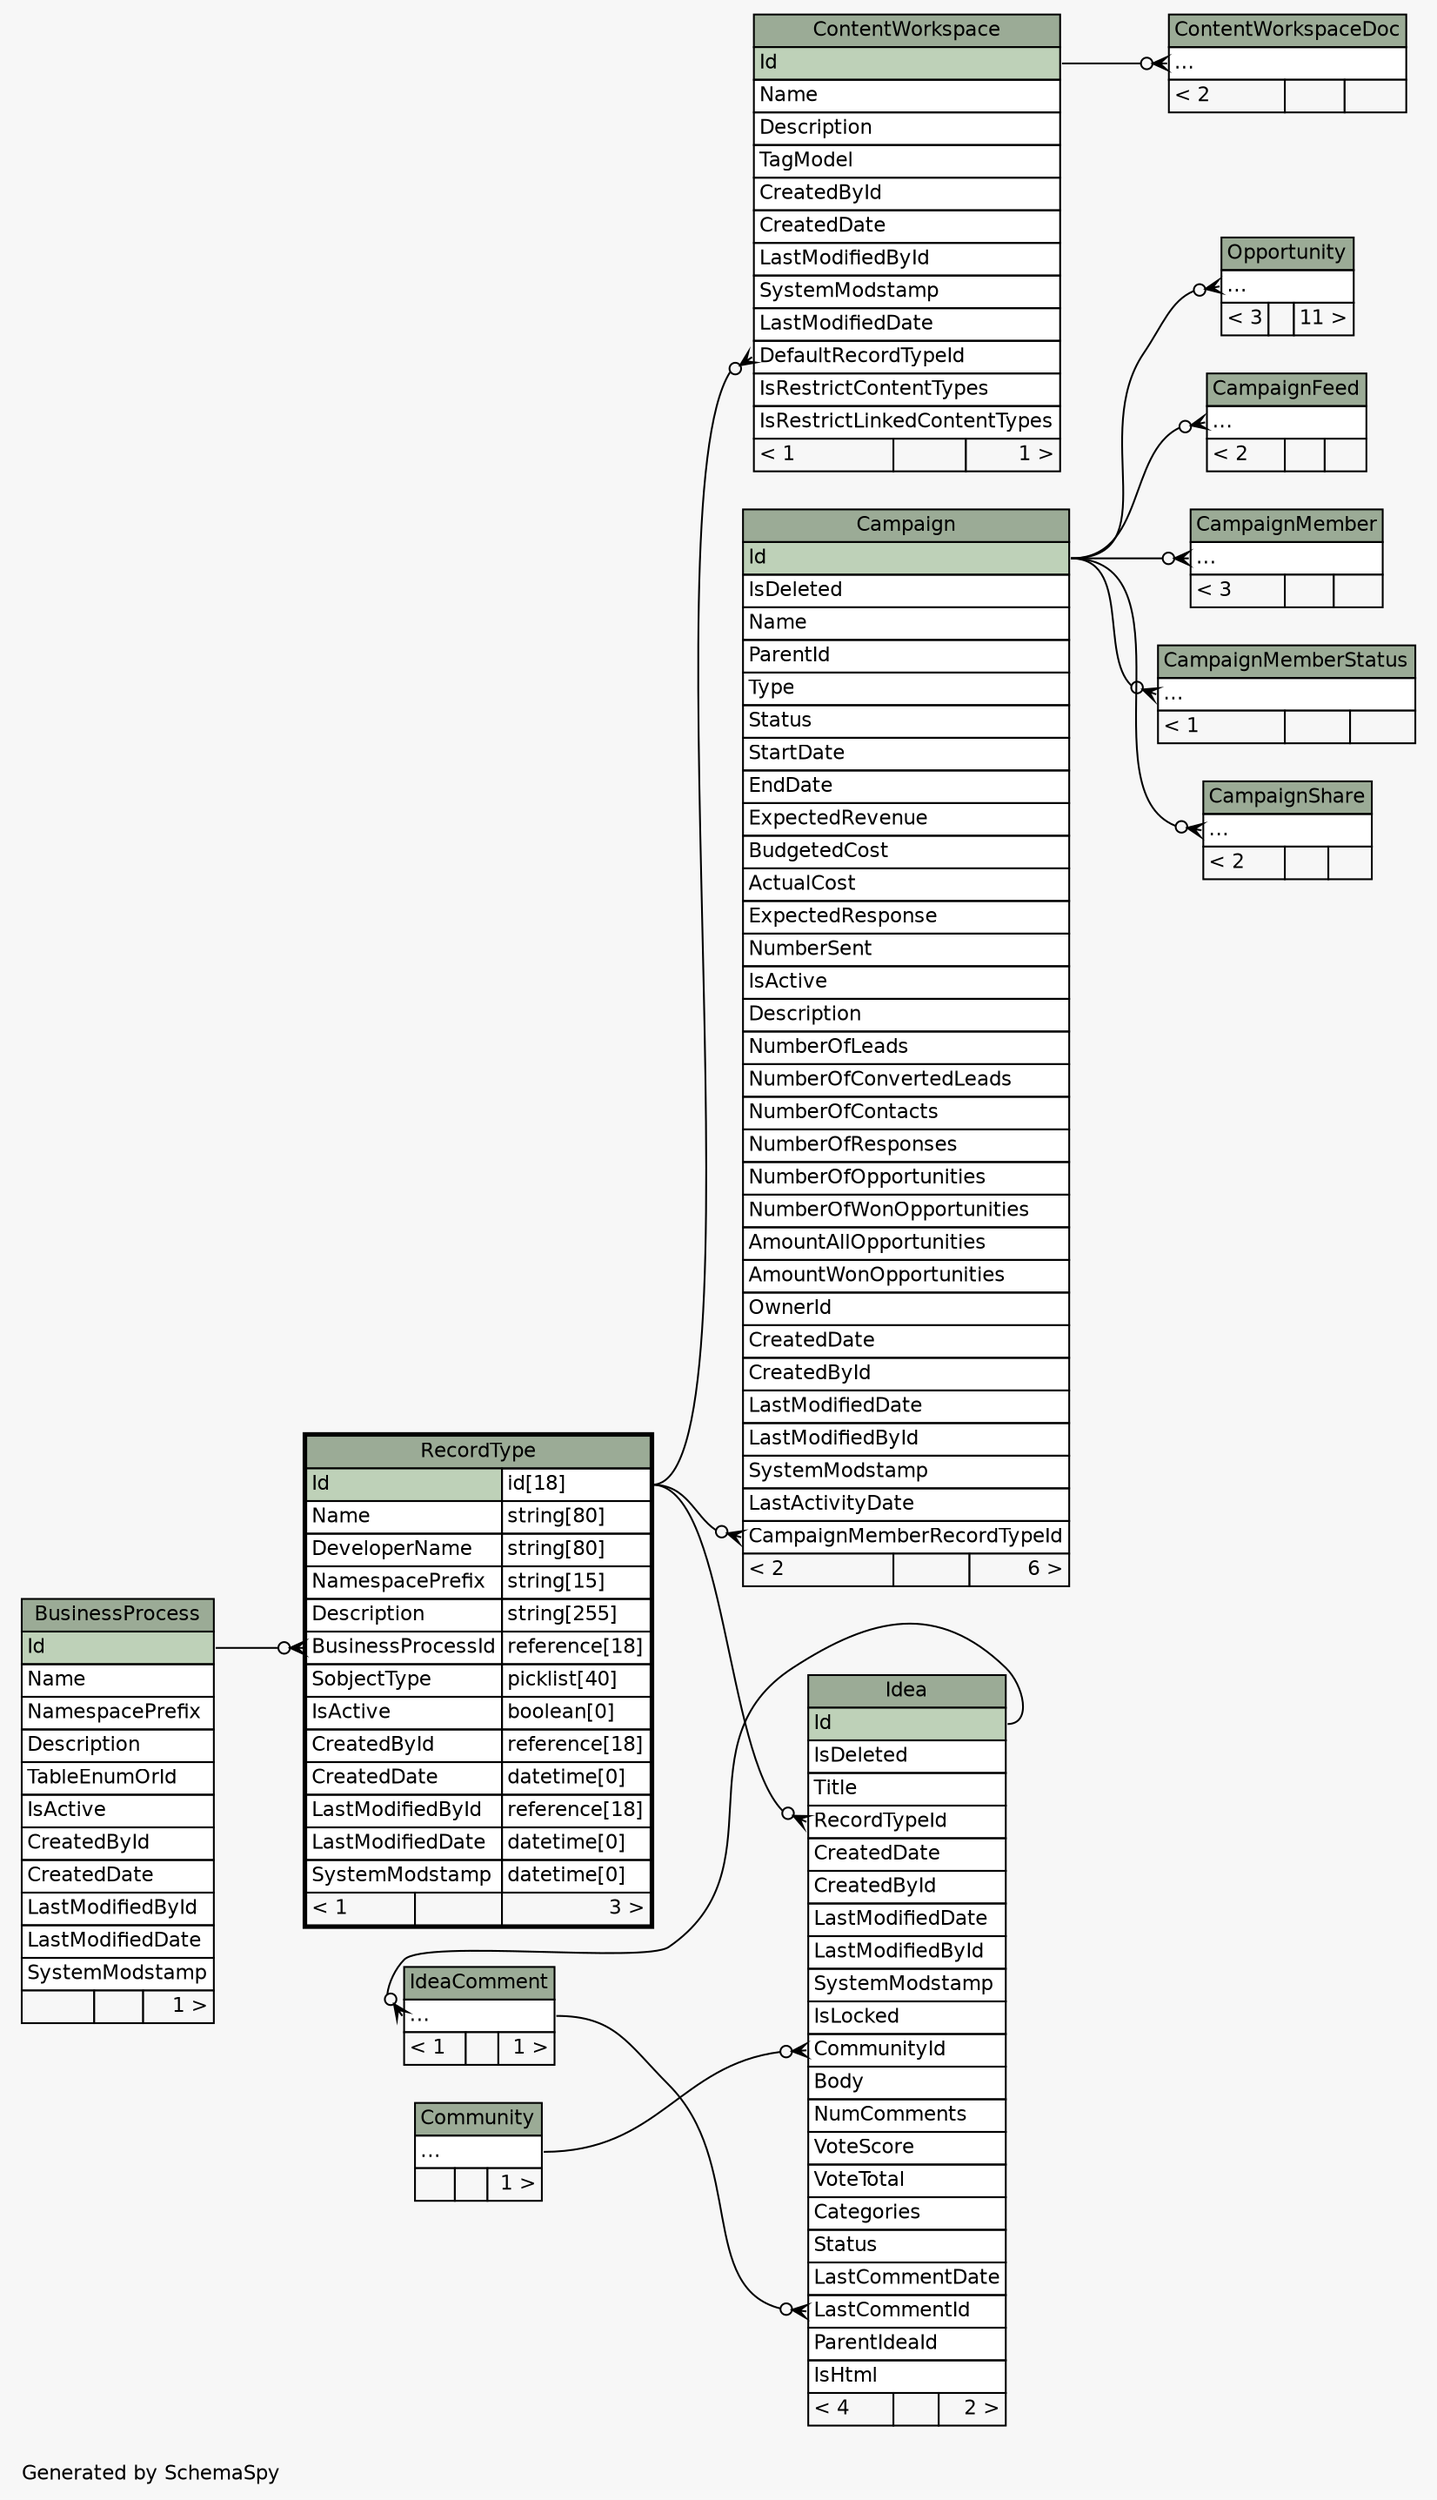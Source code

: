 // dot 2.36.0 on Mac OS X 10.11.6
// SchemaSpy rev 590
digraph "twoDegreesRelationshipsDiagram" {
  graph [
    rankdir="RL"
    bgcolor="#f7f7f7"
    label="\nGenerated by SchemaSpy"
    labeljust="l"
    nodesep="0.18"
    ranksep="0.46"
    fontname="Helvetica"
    fontsize="11"
  ];
  node [
    fontname="Helvetica"
    fontsize="11"
    shape="plaintext"
  ];
  edge [
    arrowsize="0.8"
  ];
  "Campaign":"CampaignMemberRecordTypeId":w -> "RecordType":"Id.type":e [arrowhead=none dir=back arrowtail=crowodot];
  "CampaignFeed":"elipses":w -> "Campaign":"Id":e [arrowhead=none dir=back arrowtail=crowodot];
  "CampaignMember":"elipses":w -> "Campaign":"Id":e [arrowhead=none dir=back arrowtail=crowodot];
  "CampaignMemberStatus":"elipses":w -> "Campaign":"Id":e [arrowhead=none dir=back arrowtail=crowodot];
  "CampaignShare":"elipses":w -> "Campaign":"Id":e [arrowhead=none dir=back arrowtail=crowodot];
  "ContentWorkspace":"DefaultRecordTypeId":w -> "RecordType":"Id.type":e [arrowhead=none dir=back arrowtail=crowodot];
  "ContentWorkspaceDoc":"elipses":w -> "ContentWorkspace":"Id":e [arrowhead=none dir=back arrowtail=crowodot];
  "Idea":"CommunityId":w -> "Community":"elipses":e [arrowhead=none dir=back arrowtail=crowodot];
  "Idea":"LastCommentId":w -> "IdeaComment":"elipses":e [arrowhead=none dir=back arrowtail=crowodot];
  "Idea":"RecordTypeId":w -> "RecordType":"Id.type":e [arrowhead=none dir=back arrowtail=crowodot];
  "IdeaComment":"elipses":w -> "Idea":"Id":e [arrowhead=none dir=back arrowtail=crowodot];
  "Opportunity":"elipses":w -> "Campaign":"Id":e [arrowhead=none dir=back arrowtail=crowodot];
  "RecordType":"BusinessProcessId":w -> "BusinessProcess":"Id":e [arrowhead=none dir=back arrowtail=crowodot];
  "BusinessProcess" [
    label=<
    <TABLE BORDER="0" CELLBORDER="1" CELLSPACING="0" BGCOLOR="#ffffff">
      <TR><TD COLSPAN="3" BGCOLOR="#9bab96" ALIGN="CENTER">BusinessProcess</TD></TR>
      <TR><TD PORT="Id" COLSPAN="3" BGCOLOR="#bed1b8" ALIGN="LEFT">Id</TD></TR>
      <TR><TD PORT="Name" COLSPAN="3" ALIGN="LEFT">Name</TD></TR>
      <TR><TD PORT="NamespacePrefix" COLSPAN="3" ALIGN="LEFT">NamespacePrefix</TD></TR>
      <TR><TD PORT="Description" COLSPAN="3" ALIGN="LEFT">Description</TD></TR>
      <TR><TD PORT="TableEnumOrId" COLSPAN="3" ALIGN="LEFT">TableEnumOrId</TD></TR>
      <TR><TD PORT="IsActive" COLSPAN="3" ALIGN="LEFT">IsActive</TD></TR>
      <TR><TD PORT="CreatedById" COLSPAN="3" ALIGN="LEFT">CreatedById</TD></TR>
      <TR><TD PORT="CreatedDate" COLSPAN="3" ALIGN="LEFT">CreatedDate</TD></TR>
      <TR><TD PORT="LastModifiedById" COLSPAN="3" ALIGN="LEFT">LastModifiedById</TD></TR>
      <TR><TD PORT="LastModifiedDate" COLSPAN="3" ALIGN="LEFT">LastModifiedDate</TD></TR>
      <TR><TD PORT="SystemModstamp" COLSPAN="3" ALIGN="LEFT">SystemModstamp</TD></TR>
      <TR><TD ALIGN="LEFT" BGCOLOR="#f7f7f7">  </TD><TD ALIGN="RIGHT" BGCOLOR="#f7f7f7">  </TD><TD ALIGN="RIGHT" BGCOLOR="#f7f7f7">1 &gt;</TD></TR>
    </TABLE>>
    URL="BusinessProcess.html"
    tooltip="BusinessProcess"
  ];
  "Campaign" [
    label=<
    <TABLE BORDER="0" CELLBORDER="1" CELLSPACING="0" BGCOLOR="#ffffff">
      <TR><TD COLSPAN="3" BGCOLOR="#9bab96" ALIGN="CENTER">Campaign</TD></TR>
      <TR><TD PORT="Id" COLSPAN="3" BGCOLOR="#bed1b8" ALIGN="LEFT">Id</TD></TR>
      <TR><TD PORT="IsDeleted" COLSPAN="3" ALIGN="LEFT">IsDeleted</TD></TR>
      <TR><TD PORT="Name" COLSPAN="3" ALIGN="LEFT">Name</TD></TR>
      <TR><TD PORT="ParentId" COLSPAN="3" ALIGN="LEFT">ParentId</TD></TR>
      <TR><TD PORT="Type" COLSPAN="3" ALIGN="LEFT">Type</TD></TR>
      <TR><TD PORT="Status" COLSPAN="3" ALIGN="LEFT">Status</TD></TR>
      <TR><TD PORT="StartDate" COLSPAN="3" ALIGN="LEFT">StartDate</TD></TR>
      <TR><TD PORT="EndDate" COLSPAN="3" ALIGN="LEFT">EndDate</TD></TR>
      <TR><TD PORT="ExpectedRevenue" COLSPAN="3" ALIGN="LEFT">ExpectedRevenue</TD></TR>
      <TR><TD PORT="BudgetedCost" COLSPAN="3" ALIGN="LEFT">BudgetedCost</TD></TR>
      <TR><TD PORT="ActualCost" COLSPAN="3" ALIGN="LEFT">ActualCost</TD></TR>
      <TR><TD PORT="ExpectedResponse" COLSPAN="3" ALIGN="LEFT">ExpectedResponse</TD></TR>
      <TR><TD PORT="NumberSent" COLSPAN="3" ALIGN="LEFT">NumberSent</TD></TR>
      <TR><TD PORT="IsActive" COLSPAN="3" ALIGN="LEFT">IsActive</TD></TR>
      <TR><TD PORT="Description" COLSPAN="3" ALIGN="LEFT">Description</TD></TR>
      <TR><TD PORT="NumberOfLeads" COLSPAN="3" ALIGN="LEFT">NumberOfLeads</TD></TR>
      <TR><TD PORT="NumberOfConvertedLeads" COLSPAN="3" ALIGN="LEFT">NumberOfConvertedLeads</TD></TR>
      <TR><TD PORT="NumberOfContacts" COLSPAN="3" ALIGN="LEFT">NumberOfContacts</TD></TR>
      <TR><TD PORT="NumberOfResponses" COLSPAN="3" ALIGN="LEFT">NumberOfResponses</TD></TR>
      <TR><TD PORT="NumberOfOpportunities" COLSPAN="3" ALIGN="LEFT">NumberOfOpportunities</TD></TR>
      <TR><TD PORT="NumberOfWonOpportunities" COLSPAN="3" ALIGN="LEFT">NumberOfWonOpportunities</TD></TR>
      <TR><TD PORT="AmountAllOpportunities" COLSPAN="3" ALIGN="LEFT">AmountAllOpportunities</TD></TR>
      <TR><TD PORT="AmountWonOpportunities" COLSPAN="3" ALIGN="LEFT">AmountWonOpportunities</TD></TR>
      <TR><TD PORT="OwnerId" COLSPAN="3" ALIGN="LEFT">OwnerId</TD></TR>
      <TR><TD PORT="CreatedDate" COLSPAN="3" ALIGN="LEFT">CreatedDate</TD></TR>
      <TR><TD PORT="CreatedById" COLSPAN="3" ALIGN="LEFT">CreatedById</TD></TR>
      <TR><TD PORT="LastModifiedDate" COLSPAN="3" ALIGN="LEFT">LastModifiedDate</TD></TR>
      <TR><TD PORT="LastModifiedById" COLSPAN="3" ALIGN="LEFT">LastModifiedById</TD></TR>
      <TR><TD PORT="SystemModstamp" COLSPAN="3" ALIGN="LEFT">SystemModstamp</TD></TR>
      <TR><TD PORT="LastActivityDate" COLSPAN="3" ALIGN="LEFT">LastActivityDate</TD></TR>
      <TR><TD PORT="CampaignMemberRecordTypeId" COLSPAN="3" ALIGN="LEFT">CampaignMemberRecordTypeId</TD></TR>
      <TR><TD ALIGN="LEFT" BGCOLOR="#f7f7f7">&lt; 2</TD><TD ALIGN="RIGHT" BGCOLOR="#f7f7f7">  </TD><TD ALIGN="RIGHT" BGCOLOR="#f7f7f7">6 &gt;</TD></TR>
    </TABLE>>
    URL="Campaign.html"
    tooltip="Campaign"
  ];
  "CampaignFeed" [
    label=<
    <TABLE BORDER="0" CELLBORDER="1" CELLSPACING="0" BGCOLOR="#ffffff">
      <TR><TD COLSPAN="3" BGCOLOR="#9bab96" ALIGN="CENTER">CampaignFeed</TD></TR>
      <TR><TD PORT="elipses" COLSPAN="3" ALIGN="LEFT">...</TD></TR>
      <TR><TD ALIGN="LEFT" BGCOLOR="#f7f7f7">&lt; 2</TD><TD ALIGN="RIGHT" BGCOLOR="#f7f7f7">  </TD><TD ALIGN="RIGHT" BGCOLOR="#f7f7f7">  </TD></TR>
    </TABLE>>
    URL="CampaignFeed.html"
    tooltip="CampaignFeed"
  ];
  "CampaignMember" [
    label=<
    <TABLE BORDER="0" CELLBORDER="1" CELLSPACING="0" BGCOLOR="#ffffff">
      <TR><TD COLSPAN="3" BGCOLOR="#9bab96" ALIGN="CENTER">CampaignMember</TD></TR>
      <TR><TD PORT="elipses" COLSPAN="3" ALIGN="LEFT">...</TD></TR>
      <TR><TD ALIGN="LEFT" BGCOLOR="#f7f7f7">&lt; 3</TD><TD ALIGN="RIGHT" BGCOLOR="#f7f7f7">  </TD><TD ALIGN="RIGHT" BGCOLOR="#f7f7f7">  </TD></TR>
    </TABLE>>
    URL="CampaignMember.html"
    tooltip="CampaignMember"
  ];
  "CampaignMemberStatus" [
    label=<
    <TABLE BORDER="0" CELLBORDER="1" CELLSPACING="0" BGCOLOR="#ffffff">
      <TR><TD COLSPAN="3" BGCOLOR="#9bab96" ALIGN="CENTER">CampaignMemberStatus</TD></TR>
      <TR><TD PORT="elipses" COLSPAN="3" ALIGN="LEFT">...</TD></TR>
      <TR><TD ALIGN="LEFT" BGCOLOR="#f7f7f7">&lt; 1</TD><TD ALIGN="RIGHT" BGCOLOR="#f7f7f7">  </TD><TD ALIGN="RIGHT" BGCOLOR="#f7f7f7">  </TD></TR>
    </TABLE>>
    URL="CampaignMemberStatus.html"
    tooltip="CampaignMemberStatus"
  ];
  "CampaignShare" [
    label=<
    <TABLE BORDER="0" CELLBORDER="1" CELLSPACING="0" BGCOLOR="#ffffff">
      <TR><TD COLSPAN="3" BGCOLOR="#9bab96" ALIGN="CENTER">CampaignShare</TD></TR>
      <TR><TD PORT="elipses" COLSPAN="3" ALIGN="LEFT">...</TD></TR>
      <TR><TD ALIGN="LEFT" BGCOLOR="#f7f7f7">&lt; 2</TD><TD ALIGN="RIGHT" BGCOLOR="#f7f7f7">  </TD><TD ALIGN="RIGHT" BGCOLOR="#f7f7f7">  </TD></TR>
    </TABLE>>
    URL="CampaignShare.html"
    tooltip="CampaignShare"
  ];
  "Community" [
    label=<
    <TABLE BORDER="0" CELLBORDER="1" CELLSPACING="0" BGCOLOR="#ffffff">
      <TR><TD COLSPAN="3" BGCOLOR="#9bab96" ALIGN="CENTER">Community</TD></TR>
      <TR><TD PORT="elipses" COLSPAN="3" ALIGN="LEFT">...</TD></TR>
      <TR><TD ALIGN="LEFT" BGCOLOR="#f7f7f7">  </TD><TD ALIGN="RIGHT" BGCOLOR="#f7f7f7">  </TD><TD ALIGN="RIGHT" BGCOLOR="#f7f7f7">1 &gt;</TD></TR>
    </TABLE>>
    URL="Community.html"
    tooltip="Community"
  ];
  "ContentWorkspace" [
    label=<
    <TABLE BORDER="0" CELLBORDER="1" CELLSPACING="0" BGCOLOR="#ffffff">
      <TR><TD COLSPAN="3" BGCOLOR="#9bab96" ALIGN="CENTER">ContentWorkspace</TD></TR>
      <TR><TD PORT="Id" COLSPAN="3" BGCOLOR="#bed1b8" ALIGN="LEFT">Id</TD></TR>
      <TR><TD PORT="Name" COLSPAN="3" ALIGN="LEFT">Name</TD></TR>
      <TR><TD PORT="Description" COLSPAN="3" ALIGN="LEFT">Description</TD></TR>
      <TR><TD PORT="TagModel" COLSPAN="3" ALIGN="LEFT">TagModel</TD></TR>
      <TR><TD PORT="CreatedById" COLSPAN="3" ALIGN="LEFT">CreatedById</TD></TR>
      <TR><TD PORT="CreatedDate" COLSPAN="3" ALIGN="LEFT">CreatedDate</TD></TR>
      <TR><TD PORT="LastModifiedById" COLSPAN="3" ALIGN="LEFT">LastModifiedById</TD></TR>
      <TR><TD PORT="SystemModstamp" COLSPAN="3" ALIGN="LEFT">SystemModstamp</TD></TR>
      <TR><TD PORT="LastModifiedDate" COLSPAN="3" ALIGN="LEFT">LastModifiedDate</TD></TR>
      <TR><TD PORT="DefaultRecordTypeId" COLSPAN="3" ALIGN="LEFT">DefaultRecordTypeId</TD></TR>
      <TR><TD PORT="IsRestrictContentTypes" COLSPAN="3" ALIGN="LEFT">IsRestrictContentTypes</TD></TR>
      <TR><TD PORT="IsRestrictLinkedContentTypes" COLSPAN="3" ALIGN="LEFT">IsRestrictLinkedContentTypes</TD></TR>
      <TR><TD ALIGN="LEFT" BGCOLOR="#f7f7f7">&lt; 1</TD><TD ALIGN="RIGHT" BGCOLOR="#f7f7f7">  </TD><TD ALIGN="RIGHT" BGCOLOR="#f7f7f7">1 &gt;</TD></TR>
    </TABLE>>
    URL="ContentWorkspace.html"
    tooltip="ContentWorkspace"
  ];
  "ContentWorkspaceDoc" [
    label=<
    <TABLE BORDER="0" CELLBORDER="1" CELLSPACING="0" BGCOLOR="#ffffff">
      <TR><TD COLSPAN="3" BGCOLOR="#9bab96" ALIGN="CENTER">ContentWorkspaceDoc</TD></TR>
      <TR><TD PORT="elipses" COLSPAN="3" ALIGN="LEFT">...</TD></TR>
      <TR><TD ALIGN="LEFT" BGCOLOR="#f7f7f7">&lt; 2</TD><TD ALIGN="RIGHT" BGCOLOR="#f7f7f7">  </TD><TD ALIGN="RIGHT" BGCOLOR="#f7f7f7">  </TD></TR>
    </TABLE>>
    URL="ContentWorkspaceDoc.html"
    tooltip="ContentWorkspaceDoc"
  ];
  "Idea" [
    label=<
    <TABLE BORDER="0" CELLBORDER="1" CELLSPACING="0" BGCOLOR="#ffffff">
      <TR><TD COLSPAN="3" BGCOLOR="#9bab96" ALIGN="CENTER">Idea</TD></TR>
      <TR><TD PORT="Id" COLSPAN="3" BGCOLOR="#bed1b8" ALIGN="LEFT">Id</TD></TR>
      <TR><TD PORT="IsDeleted" COLSPAN="3" ALIGN="LEFT">IsDeleted</TD></TR>
      <TR><TD PORT="Title" COLSPAN="3" ALIGN="LEFT">Title</TD></TR>
      <TR><TD PORT="RecordTypeId" COLSPAN="3" ALIGN="LEFT">RecordTypeId</TD></TR>
      <TR><TD PORT="CreatedDate" COLSPAN="3" ALIGN="LEFT">CreatedDate</TD></TR>
      <TR><TD PORT="CreatedById" COLSPAN="3" ALIGN="LEFT">CreatedById</TD></TR>
      <TR><TD PORT="LastModifiedDate" COLSPAN="3" ALIGN="LEFT">LastModifiedDate</TD></TR>
      <TR><TD PORT="LastModifiedById" COLSPAN="3" ALIGN="LEFT">LastModifiedById</TD></TR>
      <TR><TD PORT="SystemModstamp" COLSPAN="3" ALIGN="LEFT">SystemModstamp</TD></TR>
      <TR><TD PORT="IsLocked" COLSPAN="3" ALIGN="LEFT">IsLocked</TD></TR>
      <TR><TD PORT="CommunityId" COLSPAN="3" ALIGN="LEFT">CommunityId</TD></TR>
      <TR><TD PORT="Body" COLSPAN="3" ALIGN="LEFT">Body</TD></TR>
      <TR><TD PORT="NumComments" COLSPAN="3" ALIGN="LEFT">NumComments</TD></TR>
      <TR><TD PORT="VoteScore" COLSPAN="3" ALIGN="LEFT">VoteScore</TD></TR>
      <TR><TD PORT="VoteTotal" COLSPAN="3" ALIGN="LEFT">VoteTotal</TD></TR>
      <TR><TD PORT="Categories" COLSPAN="3" ALIGN="LEFT">Categories</TD></TR>
      <TR><TD PORT="Status" COLSPAN="3" ALIGN="LEFT">Status</TD></TR>
      <TR><TD PORT="LastCommentDate" COLSPAN="3" ALIGN="LEFT">LastCommentDate</TD></TR>
      <TR><TD PORT="LastCommentId" COLSPAN="3" ALIGN="LEFT">LastCommentId</TD></TR>
      <TR><TD PORT="ParentIdeaId" COLSPAN="3" ALIGN="LEFT">ParentIdeaId</TD></TR>
      <TR><TD PORT="IsHtml" COLSPAN="3" ALIGN="LEFT">IsHtml</TD></TR>
      <TR><TD ALIGN="LEFT" BGCOLOR="#f7f7f7">&lt; 4</TD><TD ALIGN="RIGHT" BGCOLOR="#f7f7f7">  </TD><TD ALIGN="RIGHT" BGCOLOR="#f7f7f7">2 &gt;</TD></TR>
    </TABLE>>
    URL="Idea.html"
    tooltip="Idea"
  ];
  "IdeaComment" [
    label=<
    <TABLE BORDER="0" CELLBORDER="1" CELLSPACING="0" BGCOLOR="#ffffff">
      <TR><TD COLSPAN="3" BGCOLOR="#9bab96" ALIGN="CENTER">IdeaComment</TD></TR>
      <TR><TD PORT="elipses" COLSPAN="3" ALIGN="LEFT">...</TD></TR>
      <TR><TD ALIGN="LEFT" BGCOLOR="#f7f7f7">&lt; 1</TD><TD ALIGN="RIGHT" BGCOLOR="#f7f7f7">  </TD><TD ALIGN="RIGHT" BGCOLOR="#f7f7f7">1 &gt;</TD></TR>
    </TABLE>>
    URL="IdeaComment.html"
    tooltip="IdeaComment"
  ];
  "Opportunity" [
    label=<
    <TABLE BORDER="0" CELLBORDER="1" CELLSPACING="0" BGCOLOR="#ffffff">
      <TR><TD COLSPAN="3" BGCOLOR="#9bab96" ALIGN="CENTER">Opportunity</TD></TR>
      <TR><TD PORT="elipses" COLSPAN="3" ALIGN="LEFT">...</TD></TR>
      <TR><TD ALIGN="LEFT" BGCOLOR="#f7f7f7">&lt; 3</TD><TD ALIGN="RIGHT" BGCOLOR="#f7f7f7">  </TD><TD ALIGN="RIGHT" BGCOLOR="#f7f7f7">11 &gt;</TD></TR>
    </TABLE>>
    URL="Opportunity.html"
    tooltip="Opportunity"
  ];
  "RecordType" [
    label=<
    <TABLE BORDER="2" CELLBORDER="1" CELLSPACING="0" BGCOLOR="#ffffff">
      <TR><TD COLSPAN="3" BGCOLOR="#9bab96" ALIGN="CENTER">RecordType</TD></TR>
      <TR><TD PORT="Id" COLSPAN="2" BGCOLOR="#bed1b8" ALIGN="LEFT">Id</TD><TD PORT="Id.type" ALIGN="LEFT">id[18]</TD></TR>
      <TR><TD PORT="Name" COLSPAN="2" ALIGN="LEFT">Name</TD><TD PORT="Name.type" ALIGN="LEFT">string[80]</TD></TR>
      <TR><TD PORT="DeveloperName" COLSPAN="2" ALIGN="LEFT">DeveloperName</TD><TD PORT="DeveloperName.type" ALIGN="LEFT">string[80]</TD></TR>
      <TR><TD PORT="NamespacePrefix" COLSPAN="2" ALIGN="LEFT">NamespacePrefix</TD><TD PORT="NamespacePrefix.type" ALIGN="LEFT">string[15]</TD></TR>
      <TR><TD PORT="Description" COLSPAN="2" ALIGN="LEFT">Description</TD><TD PORT="Description.type" ALIGN="LEFT">string[255]</TD></TR>
      <TR><TD PORT="BusinessProcessId" COLSPAN="2" ALIGN="LEFT">BusinessProcessId</TD><TD PORT="BusinessProcessId.type" ALIGN="LEFT">reference[18]</TD></TR>
      <TR><TD PORT="SobjectType" COLSPAN="2" ALIGN="LEFT">SobjectType</TD><TD PORT="SobjectType.type" ALIGN="LEFT">picklist[40]</TD></TR>
      <TR><TD PORT="IsActive" COLSPAN="2" ALIGN="LEFT">IsActive</TD><TD PORT="IsActive.type" ALIGN="LEFT">boolean[0]</TD></TR>
      <TR><TD PORT="CreatedById" COLSPAN="2" ALIGN="LEFT">CreatedById</TD><TD PORT="CreatedById.type" ALIGN="LEFT">reference[18]</TD></TR>
      <TR><TD PORT="CreatedDate" COLSPAN="2" ALIGN="LEFT">CreatedDate</TD><TD PORT="CreatedDate.type" ALIGN="LEFT">datetime[0]</TD></TR>
      <TR><TD PORT="LastModifiedById" COLSPAN="2" ALIGN="LEFT">LastModifiedById</TD><TD PORT="LastModifiedById.type" ALIGN="LEFT">reference[18]</TD></TR>
      <TR><TD PORT="LastModifiedDate" COLSPAN="2" ALIGN="LEFT">LastModifiedDate</TD><TD PORT="LastModifiedDate.type" ALIGN="LEFT">datetime[0]</TD></TR>
      <TR><TD PORT="SystemModstamp" COLSPAN="2" ALIGN="LEFT">SystemModstamp</TD><TD PORT="SystemModstamp.type" ALIGN="LEFT">datetime[0]</TD></TR>
      <TR><TD ALIGN="LEFT" BGCOLOR="#f7f7f7">&lt; 1</TD><TD ALIGN="RIGHT" BGCOLOR="#f7f7f7">  </TD><TD ALIGN="RIGHT" BGCOLOR="#f7f7f7">3 &gt;</TD></TR>
    </TABLE>>
    URL="RecordType.html"
    tooltip="RecordType"
  ];
}
